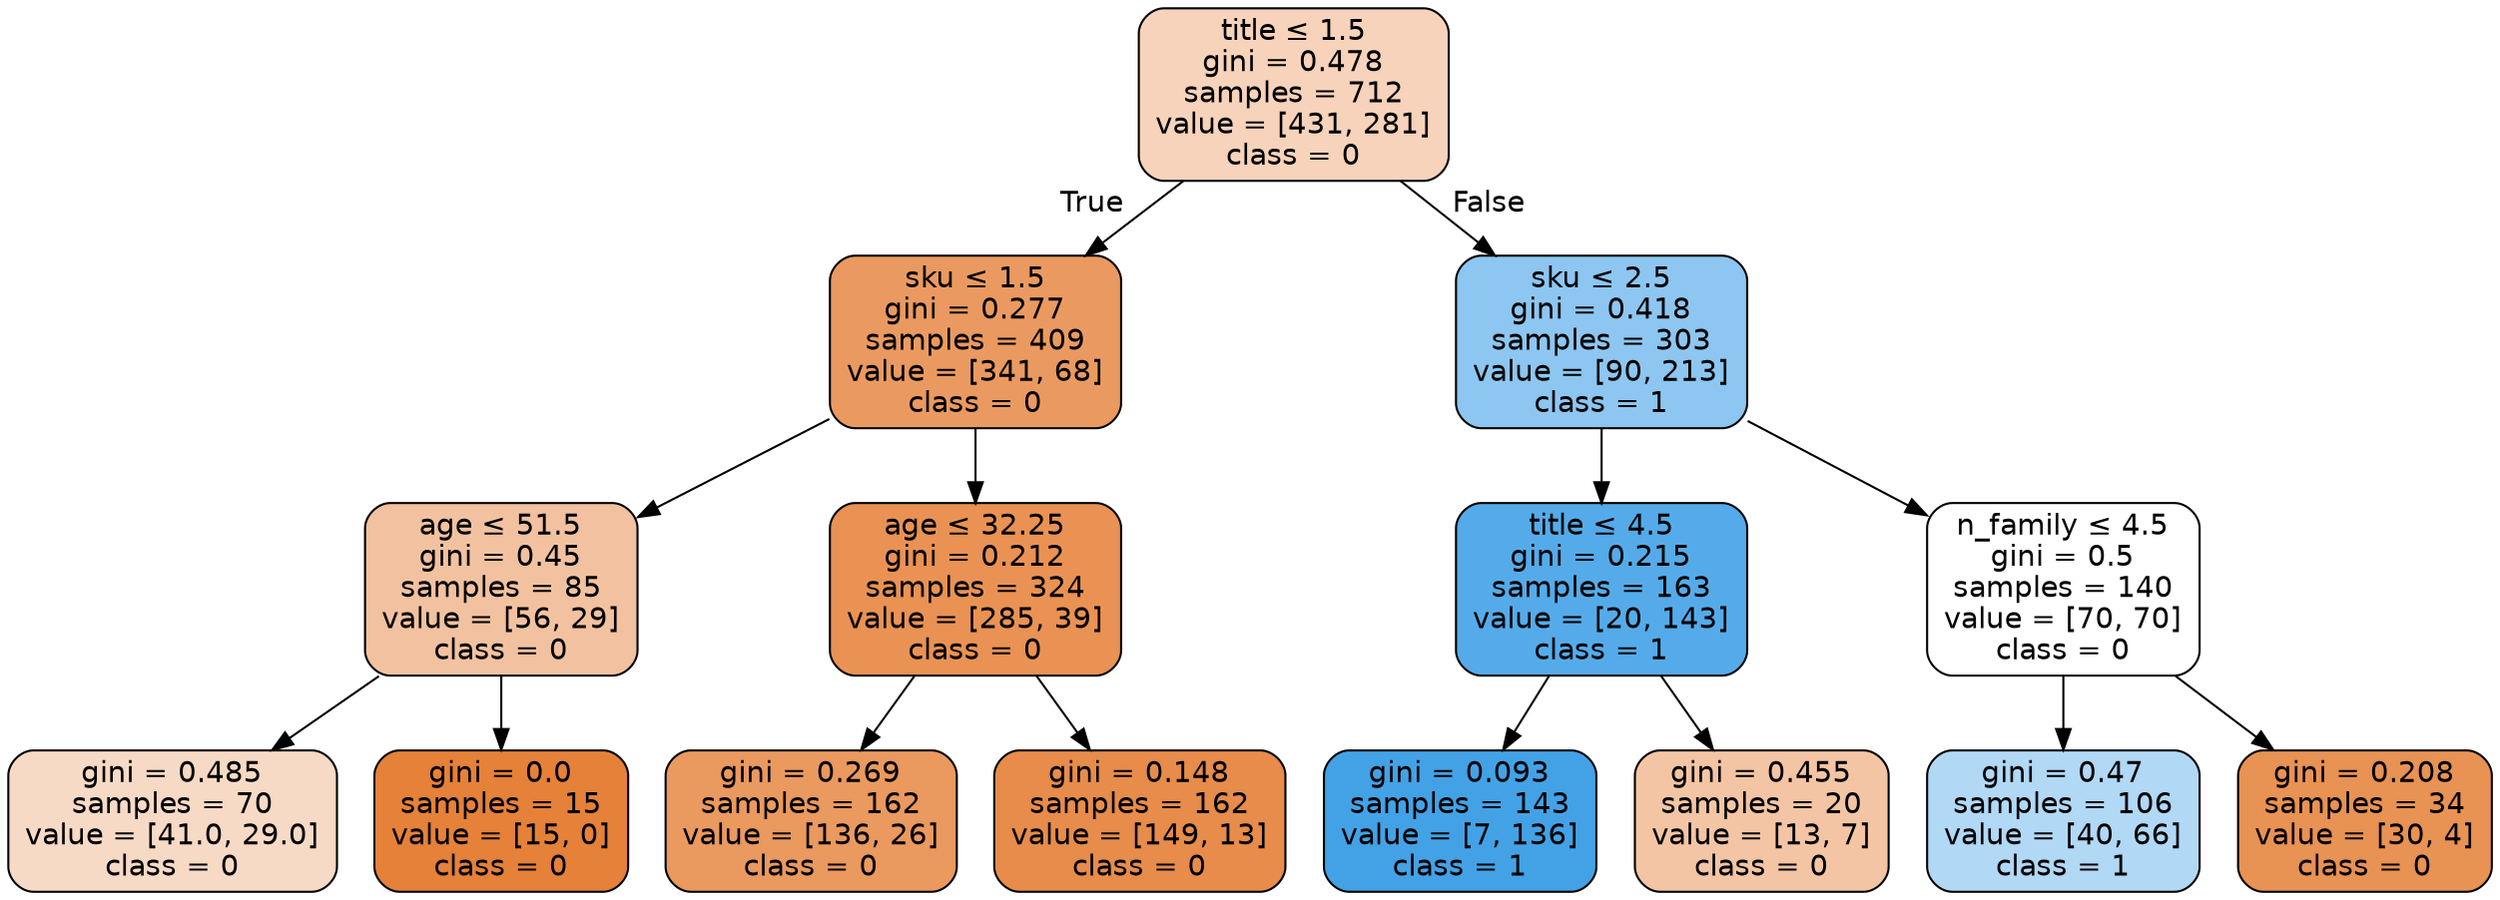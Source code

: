 digraph Tree {
node [shape=box, style="filled, rounded", color="black", fontname="helvetica"] ;
edge [fontname="helvetica"] ;
0 [label=<title &le; 1.5<br/>gini = 0.478<br/>samples = 712<br/>value = [431, 281]<br/>class = 0>, fillcolor="#f6d3ba"] ;
1 [label=<sku &le; 1.5<br/>gini = 0.277<br/>samples = 409<br/>value = [341, 68]<br/>class = 0>, fillcolor="#ea9a60"] ;
0 -> 1 [labeldistance=2.5, labelangle=45, headlabel="True"] ;
2 [label=<age &le; 51.5<br/>gini = 0.45<br/>samples = 85<br/>value = [56, 29]<br/>class = 0>, fillcolor="#f2c2a0"] ;
1 -> 2 ;
3 [label=<gini = 0.485<br/>samples = 70<br/>value = [41.0, 29.0]<br/>class = 0>, fillcolor="#f7dac5"] ;
2 -> 3 ;
4 [label=<gini = 0.0<br/>samples = 15<br/>value = [15, 0]<br/>class = 0>, fillcolor="#e58139"] ;
2 -> 4 ;
5 [label=<age &le; 32.25<br/>gini = 0.212<br/>samples = 324<br/>value = [285, 39]<br/>class = 0>, fillcolor="#e99254"] ;
1 -> 5 ;
6 [label=<gini = 0.269<br/>samples = 162<br/>value = [136, 26]<br/>class = 0>, fillcolor="#ea995f"] ;
5 -> 6 ;
7 [label=<gini = 0.148<br/>samples = 162<br/>value = [149, 13]<br/>class = 0>, fillcolor="#e78c4a"] ;
5 -> 7 ;
8 [label=<sku &le; 2.5<br/>gini = 0.418<br/>samples = 303<br/>value = [90, 213]<br/>class = 1>, fillcolor="#8dc6f0"] ;
0 -> 8 [labeldistance=2.5, labelangle=-45, headlabel="False"] ;
9 [label=<title &le; 4.5<br/>gini = 0.215<br/>samples = 163<br/>value = [20, 143]<br/>class = 1>, fillcolor="#55abe9"] ;
8 -> 9 ;
10 [label=<gini = 0.093<br/>samples = 143<br/>value = [7, 136]<br/>class = 1>, fillcolor="#43a2e6"] ;
9 -> 10 ;
11 [label=<gini = 0.455<br/>samples = 20<br/>value = [13, 7]<br/>class = 0>, fillcolor="#f3c5a4"] ;
9 -> 11 ;
12 [label=<n_family &le; 4.5<br/>gini = 0.5<br/>samples = 140<br/>value = [70, 70]<br/>class = 0>, fillcolor="#ffffff"] ;
8 -> 12 ;
13 [label=<gini = 0.47<br/>samples = 106<br/>value = [40, 66]<br/>class = 1>, fillcolor="#b1d8f5"] ;
12 -> 13 ;
14 [label=<gini = 0.208<br/>samples = 34<br/>value = [30, 4]<br/>class = 0>, fillcolor="#e89253"] ;
12 -> 14 ;
}